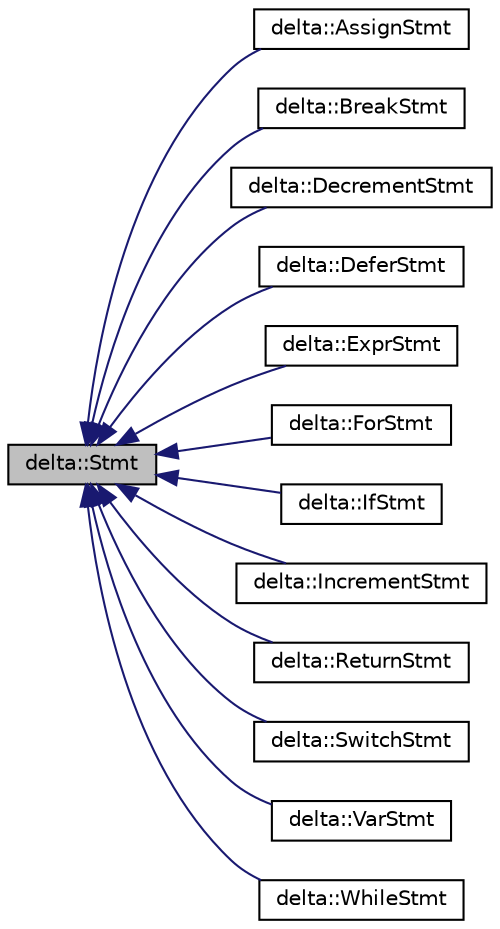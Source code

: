 digraph "delta::Stmt"
{
  edge [fontname="Helvetica",fontsize="10",labelfontname="Helvetica",labelfontsize="10"];
  node [fontname="Helvetica",fontsize="10",shape=record];
  rankdir="LR";
  Node0 [label="delta::Stmt",height=0.2,width=0.4,color="black", fillcolor="grey75", style="filled", fontcolor="black"];
  Node0 -> Node1 [dir="back",color="midnightblue",fontsize="10",style="solid",fontname="Helvetica"];
  Node1 [label="delta::AssignStmt",height=0.2,width=0.4,color="black", fillcolor="white", style="filled",URL="$classdelta_1_1_assign_stmt.html"];
  Node0 -> Node2 [dir="back",color="midnightblue",fontsize="10",style="solid",fontname="Helvetica"];
  Node2 [label="delta::BreakStmt",height=0.2,width=0.4,color="black", fillcolor="white", style="filled",URL="$classdelta_1_1_break_stmt.html"];
  Node0 -> Node3 [dir="back",color="midnightblue",fontsize="10",style="solid",fontname="Helvetica"];
  Node3 [label="delta::DecrementStmt",height=0.2,width=0.4,color="black", fillcolor="white", style="filled",URL="$classdelta_1_1_decrement_stmt.html"];
  Node0 -> Node4 [dir="back",color="midnightblue",fontsize="10",style="solid",fontname="Helvetica"];
  Node4 [label="delta::DeferStmt",height=0.2,width=0.4,color="black", fillcolor="white", style="filled",URL="$classdelta_1_1_defer_stmt.html"];
  Node0 -> Node5 [dir="back",color="midnightblue",fontsize="10",style="solid",fontname="Helvetica"];
  Node5 [label="delta::ExprStmt",height=0.2,width=0.4,color="black", fillcolor="white", style="filled",URL="$classdelta_1_1_expr_stmt.html",tooltip="A statement that consists of the evaluation of a single expression. "];
  Node0 -> Node6 [dir="back",color="midnightblue",fontsize="10",style="solid",fontname="Helvetica"];
  Node6 [label="delta::ForStmt",height=0.2,width=0.4,color="black", fillcolor="white", style="filled",URL="$classdelta_1_1_for_stmt.html"];
  Node0 -> Node7 [dir="back",color="midnightblue",fontsize="10",style="solid",fontname="Helvetica"];
  Node7 [label="delta::IfStmt",height=0.2,width=0.4,color="black", fillcolor="white", style="filled",URL="$classdelta_1_1_if_stmt.html"];
  Node0 -> Node8 [dir="back",color="midnightblue",fontsize="10",style="solid",fontname="Helvetica"];
  Node8 [label="delta::IncrementStmt",height=0.2,width=0.4,color="black", fillcolor="white", style="filled",URL="$classdelta_1_1_increment_stmt.html"];
  Node0 -> Node9 [dir="back",color="midnightblue",fontsize="10",style="solid",fontname="Helvetica"];
  Node9 [label="delta::ReturnStmt",height=0.2,width=0.4,color="black", fillcolor="white", style="filled",URL="$classdelta_1_1_return_stmt.html"];
  Node0 -> Node10 [dir="back",color="midnightblue",fontsize="10",style="solid",fontname="Helvetica"];
  Node10 [label="delta::SwitchStmt",height=0.2,width=0.4,color="black", fillcolor="white", style="filled",URL="$classdelta_1_1_switch_stmt.html"];
  Node0 -> Node11 [dir="back",color="midnightblue",fontsize="10",style="solid",fontname="Helvetica"];
  Node11 [label="delta::VarStmt",height=0.2,width=0.4,color="black", fillcolor="white", style="filled",URL="$classdelta_1_1_var_stmt.html"];
  Node0 -> Node12 [dir="back",color="midnightblue",fontsize="10",style="solid",fontname="Helvetica"];
  Node12 [label="delta::WhileStmt",height=0.2,width=0.4,color="black", fillcolor="white", style="filled",URL="$classdelta_1_1_while_stmt.html"];
}
